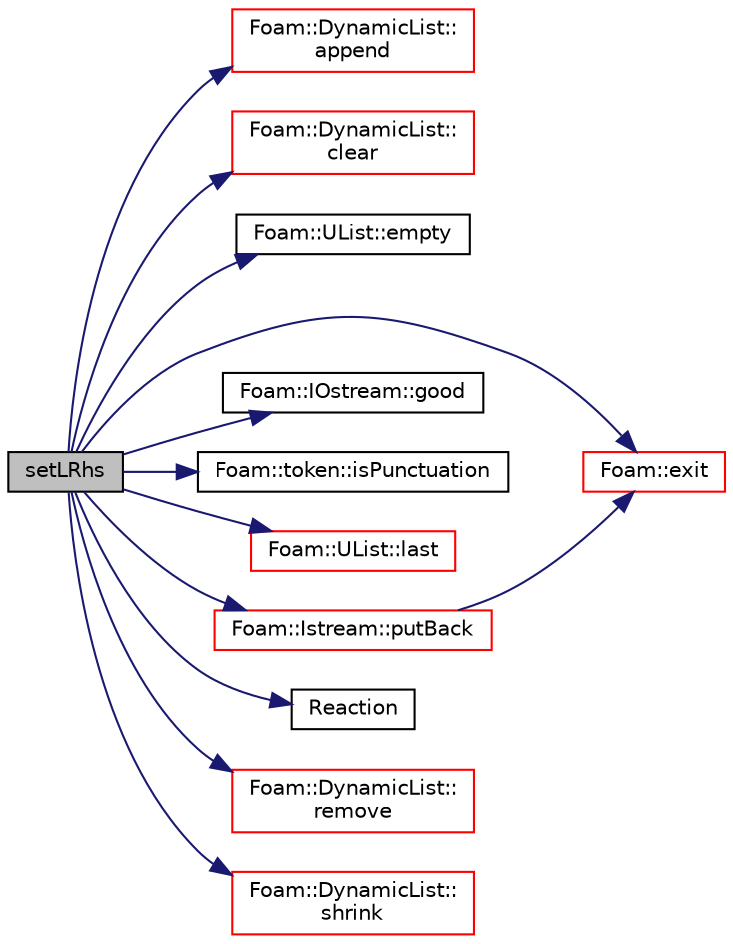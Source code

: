 digraph "setLRhs"
{
  bgcolor="transparent";
  edge [fontname="Helvetica",fontsize="10",labelfontname="Helvetica",labelfontsize="10"];
  node [fontname="Helvetica",fontsize="10",shape=record];
  rankdir="LR";
  Node1 [label="setLRhs",height=0.2,width=0.4,color="black", fillcolor="grey75", style="filled", fontcolor="black"];
  Node1 -> Node2 [color="midnightblue",fontsize="10",style="solid",fontname="Helvetica"];
  Node2 [label="Foam::DynamicList::\lappend",height=0.2,width=0.4,color="red",URL="$a00603.html#a7b67b42af715604376ad63a681dee6d8",tooltip="Append an element at the end of the list. "];
  Node1 -> Node3 [color="midnightblue",fontsize="10",style="solid",fontname="Helvetica"];
  Node3 [label="Foam::DynamicList::\lclear",height=0.2,width=0.4,color="red",URL="$a00603.html#ac8bb3912a3ce86b15842e79d0b421204",tooltip="Clear the addressed list, i.e. set the size to zero. "];
  Node1 -> Node4 [color="midnightblue",fontsize="10",style="solid",fontname="Helvetica"];
  Node4 [label="Foam::UList::empty",height=0.2,width=0.4,color="black",URL="$a02735.html#ac6e61de369e994009e36f344f99c15ad",tooltip="Return true if the UList is empty (ie, size() is zero). "];
  Node1 -> Node5 [color="midnightblue",fontsize="10",style="solid",fontname="Helvetica"];
  Node5 [label="Foam::exit",height=0.2,width=0.4,color="red",URL="$a10733.html#a06ca7250d8e89caf05243ec094843642"];
  Node1 -> Node6 [color="midnightblue",fontsize="10",style="solid",fontname="Helvetica"];
  Node6 [label="Foam::IOstream::good",height=0.2,width=0.4,color="black",URL="$a01185.html#ad2e41c8280b6cdf93d39e1135d2abdf7",tooltip="Return true if next operation might succeed. "];
  Node1 -> Node7 [color="midnightblue",fontsize="10",style="solid",fontname="Helvetica"];
  Node7 [label="Foam::token::isPunctuation",height=0.2,width=0.4,color="black",URL="$a02623.html#ad47cbb4da35a9c20d7ac8e070da68438"];
  Node1 -> Node8 [color="midnightblue",fontsize="10",style="solid",fontname="Helvetica"];
  Node8 [label="Foam::UList::last",height=0.2,width=0.4,color="red",URL="$a02735.html#aef07c02ea1c27bdb5906043b399e0ff0",tooltip="Return the last element of the list. "];
  Node1 -> Node9 [color="midnightblue",fontsize="10",style="solid",fontname="Helvetica"];
  Node9 [label="Foam::Istream::putBack",height=0.2,width=0.4,color="red",URL="$a01199.html#af22e503b062298eef54e360dfc06d0b4",tooltip="Put back token. "];
  Node9 -> Node5 [color="midnightblue",fontsize="10",style="solid",fontname="Helvetica"];
  Node1 -> Node10 [color="midnightblue",fontsize="10",style="solid",fontname="Helvetica"];
  Node10 [label="Reaction",height=0.2,width=0.4,color="black",URL="$a02096.html#a33c2fc826fef7970e7ea0984c566b273",tooltip="Construct from components. "];
  Node1 -> Node11 [color="midnightblue",fontsize="10",style="solid",fontname="Helvetica"];
  Node11 [label="Foam::DynamicList::\lremove",height=0.2,width=0.4,color="red",URL="$a00603.html#a11a92c7c8e39f3f023c3bcca1e5297f0",tooltip="Remove and return the top element. "];
  Node1 -> Node12 [color="midnightblue",fontsize="10",style="solid",fontname="Helvetica"];
  Node12 [label="Foam::DynamicList::\lshrink",height=0.2,width=0.4,color="red",URL="$a00603.html#a88964e734acd91f096c914d0cc5a6e75",tooltip="Shrink the allocated space to the number of elements used. "];
}
